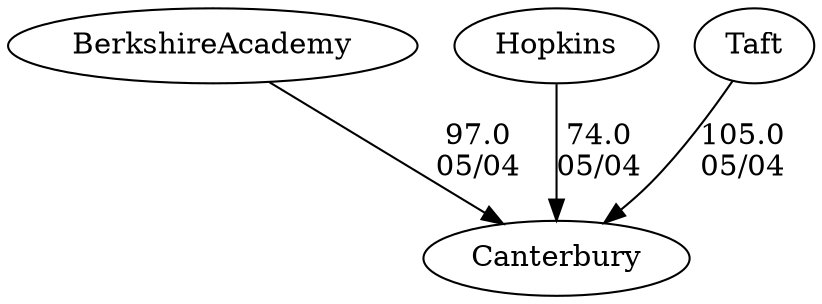 digraph boys3foursCanterbury {BerkshireAcademy [URL="boys3foursBerkshireAcademy.html"];Canterbury [URL="boys3foursCanterbury.html"];Hopkins [URL="boys3foursHopkins.html"];Taft [URL="boys3foursTaft.html"];Taft -> Canterbury[label="105.0
05/04", weight="-5", tooltip="Founder's Day Regatta			
", URL="https://www.row2k.com/results/resultspage.cfm?UID=9400921B2CB64E59B0F43EC7E58300B4&cat=6", random="random"]; 
BerkshireAcademy -> Canterbury[label="97.0
05/04", weight="3", tooltip="Founder's Day Regatta			
", URL="https://www.row2k.com/results/resultspage.cfm?UID=9400921B2CB64E59B0F43EC7E58300B4&cat=6", random="random"]; 
Hopkins -> Canterbury[label="74.0
05/04", weight="26", tooltip="Founder's Day Regatta			
", URL="https://www.row2k.com/results/resultspage.cfm?UID=9400921B2CB64E59B0F43EC7E58300B4&cat=6", random="random"]}